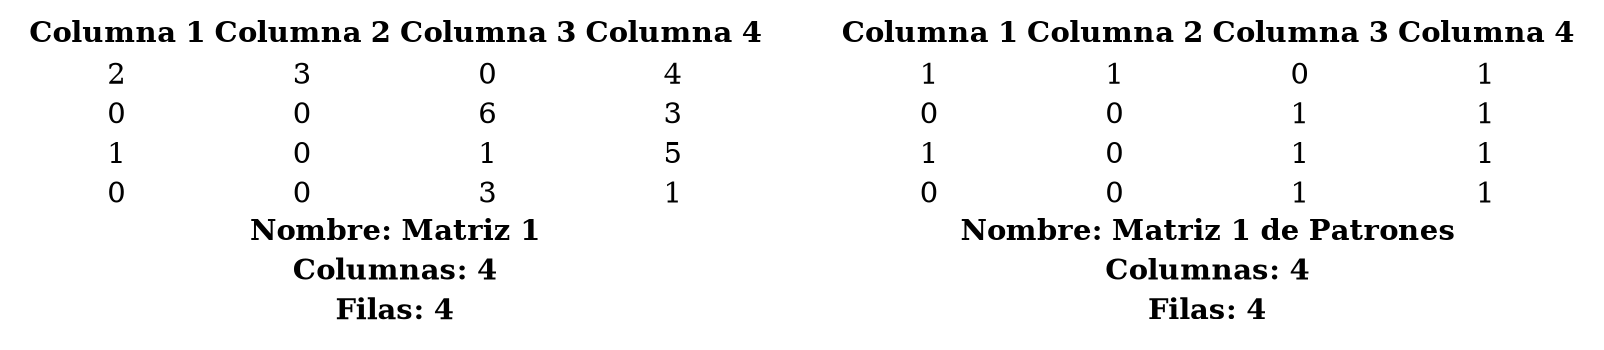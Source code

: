 digraph G {
    node [shape=plaintext];
    tabla_matriz [label=<
        <table border="0" cellborder="0" cellspacing="0">
            <tr>
                <td><b>Columna 1</b></td>
                <td><b>Columna 2</b></td>
                <td><b>Columna 3</b></td>
                <td><b>Columna 4</b></td>
            </tr>
<tr>
                <td>2</td>
                <td>3</td>
                <td>0</td>
                <td>4</td>
            </tr>
<tr>
                <td>0</td>
                <td>0</td>
                <td>6</td>
                <td>3</td>
            </tr>
<tr>
                <td>1</td>
                <td>0</td>
                <td>1</td>
                <td>5</td>
            </tr>
<tr>
                <td>0</td>
                <td>0</td>
                <td>3</td>
                <td>1</td>
            </tr>
            <tr>
                <td colspan="4"><b>Nombre: Matriz 1</b></td>
            </tr>
            <tr>
                <td colspan="4"><b>Columnas: 4</b></td>
            </tr>
            <tr>
                <td colspan="4"><b>Filas: 4</b></td>
            </tr>
        </table>
    >];
    tabla_patron [label=<
        <table border="0" cellborder="0" cellspacing="0">
            <tr>
                <td><b>Columna 1</b></td>
                <td><b>Columna 2</b></td>
                <td><b>Columna 3</b></td>
                <td><b>Columna 4</b></td>
            </tr>
<tr>
                <td>1</td>
                <td>1</td>
                <td>0</td>
                <td>1</td>
            </tr>
<tr>
                <td>0</td>
                <td>0</td>
                <td>1</td>
                <td>1</td>
            </tr>
<tr>
                <td>1</td>
                <td>0</td>
                <td>1</td>
                <td>1</td>
            </tr>
<tr>
                <td>0</td>
                <td>0</td>
                <td>1</td>
                <td>1</td>
            </tr>
            <tr>
                <td colspan="4"><b>Nombre: Matriz 1 de Patrones</b></td>
            </tr>
            <tr>
                <td colspan="4"><b>Columnas: 4</b></td>
            </tr>
            <tr>
                <td colspan="4"><b>Filas: 4</b></td>
            </tr>
        </table>
    >];
}
